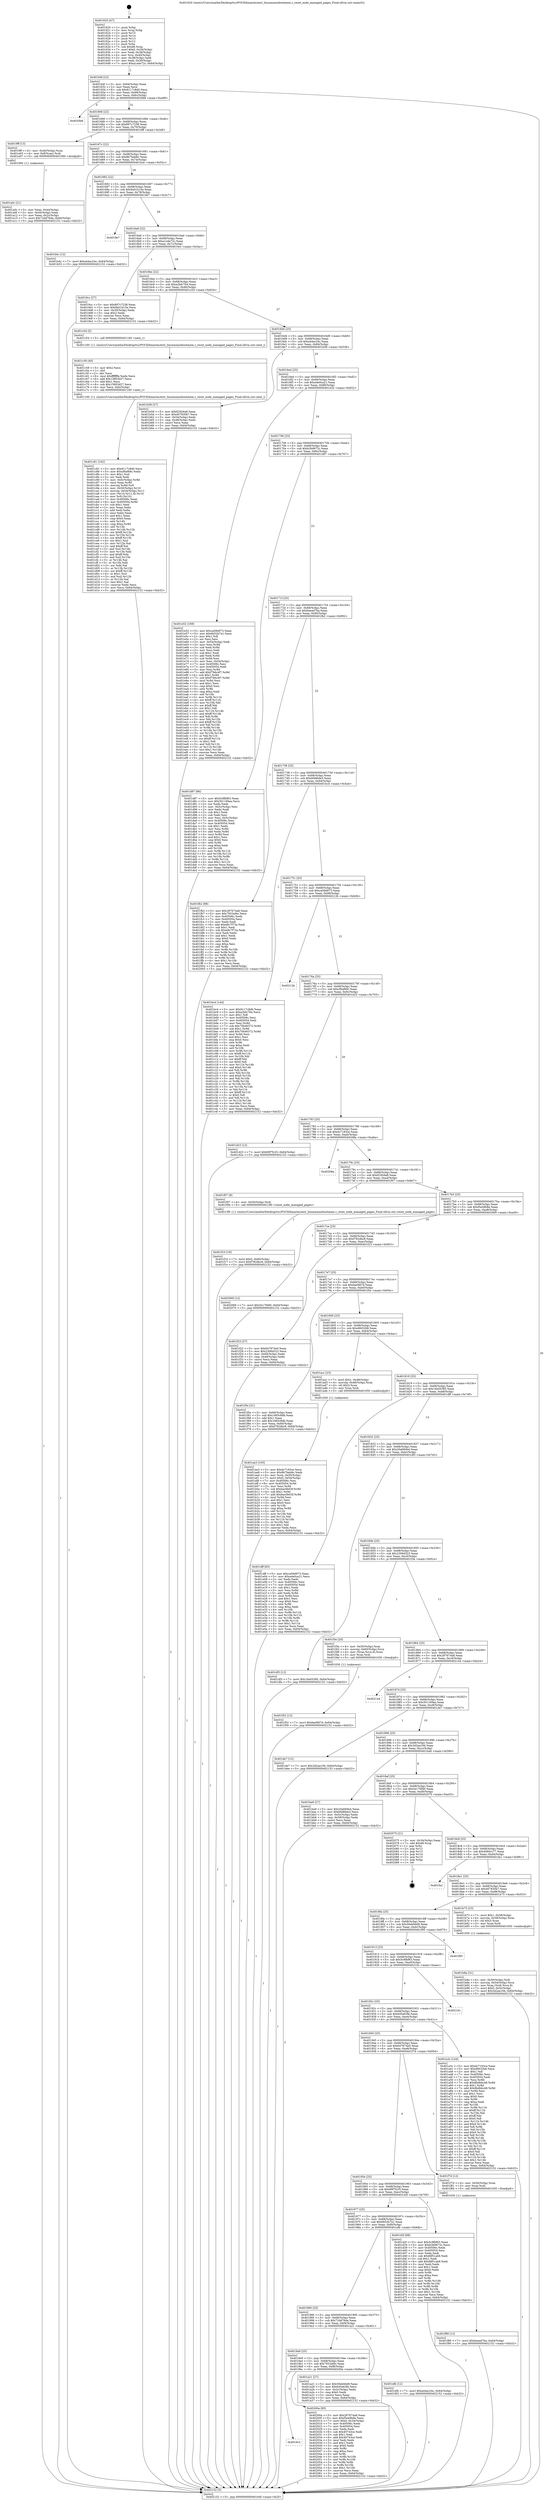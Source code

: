 digraph "0x401620" {
  label = "0x401620 (/mnt/c/Users/mathe/Desktop/tcc/POCII/binaries/extr_linuxmmnobootmem.c_reset_node_managed_pages_Final-ollvm.out::main(0))"
  labelloc = "t"
  node[shape=record]

  Entry [label="",width=0.3,height=0.3,shape=circle,fillcolor=black,style=filled]
  "0x40164f" [label="{
     0x40164f [23]\l
     | [instrs]\l
     &nbsp;&nbsp;0x40164f \<+3\>: mov -0x64(%rbp),%eax\l
     &nbsp;&nbsp;0x401652 \<+2\>: mov %eax,%ecx\l
     &nbsp;&nbsp;0x401654 \<+6\>: sub $0x8117c8d0,%ecx\l
     &nbsp;&nbsp;0x40165a \<+3\>: mov %eax,-0x68(%rbp)\l
     &nbsp;&nbsp;0x40165d \<+3\>: mov %ecx,-0x6c(%rbp)\l
     &nbsp;&nbsp;0x401660 \<+6\>: je 00000000004020b8 \<main+0xa98\>\l
  }"]
  "0x4020b8" [label="{
     0x4020b8\l
  }", style=dashed]
  "0x401666" [label="{
     0x401666 [22]\l
     | [instrs]\l
     &nbsp;&nbsp;0x401666 \<+5\>: jmp 000000000040166b \<main+0x4b\>\l
     &nbsp;&nbsp;0x40166b \<+3\>: mov -0x68(%rbp),%eax\l
     &nbsp;&nbsp;0x40166e \<+5\>: sub $0x897c7238,%eax\l
     &nbsp;&nbsp;0x401673 \<+3\>: mov %eax,-0x70(%rbp)\l
     &nbsp;&nbsp;0x401676 \<+6\>: je 00000000004019ff \<main+0x3df\>\l
  }"]
  Exit [label="",width=0.3,height=0.3,shape=circle,fillcolor=black,style=filled,peripheries=2]
  "0x4019ff" [label="{
     0x4019ff [13]\l
     | [instrs]\l
     &nbsp;&nbsp;0x4019ff \<+4\>: mov -0x40(%rbp),%rax\l
     &nbsp;&nbsp;0x401a03 \<+4\>: mov 0x8(%rax),%rdi\l
     &nbsp;&nbsp;0x401a07 \<+5\>: call 0000000000401060 \<atoi@plt\>\l
     | [calls]\l
     &nbsp;&nbsp;0x401060 \{1\} (unknown)\l
  }"]
  "0x40167c" [label="{
     0x40167c [22]\l
     | [instrs]\l
     &nbsp;&nbsp;0x40167c \<+5\>: jmp 0000000000401681 \<main+0x61\>\l
     &nbsp;&nbsp;0x401681 \<+3\>: mov -0x68(%rbp),%eax\l
     &nbsp;&nbsp;0x401684 \<+5\>: sub $0x8b7beb8c,%eax\l
     &nbsp;&nbsp;0x401689 \<+3\>: mov %eax,-0x74(%rbp)\l
     &nbsp;&nbsp;0x40168c \<+6\>: je 0000000000401b4c \<main+0x52c\>\l
  }"]
  "0x4019c2" [label="{
     0x4019c2\l
  }", style=dashed]
  "0x401b4c" [label="{
     0x401b4c [12]\l
     | [instrs]\l
     &nbsp;&nbsp;0x401b4c \<+7\>: movl $0xa44ac24c,-0x64(%rbp)\l
     &nbsp;&nbsp;0x401b53 \<+5\>: jmp 0000000000402152 \<main+0xb32\>\l
  }"]
  "0x401692" [label="{
     0x401692 [22]\l
     | [instrs]\l
     &nbsp;&nbsp;0x401692 \<+5\>: jmp 0000000000401697 \<main+0x77\>\l
     &nbsp;&nbsp;0x401697 \<+3\>: mov -0x68(%rbp),%eax\l
     &nbsp;&nbsp;0x40169a \<+5\>: sub $0x9a01b15e,%eax\l
     &nbsp;&nbsp;0x40169f \<+3\>: mov %eax,-0x78(%rbp)\l
     &nbsp;&nbsp;0x4016a2 \<+6\>: je 00000000004019e7 \<main+0x3c7\>\l
  }"]
  "0x40200a" [label="{
     0x40200a [95]\l
     | [instrs]\l
     &nbsp;&nbsp;0x40200a \<+5\>: mov $0x287674a8,%eax\l
     &nbsp;&nbsp;0x40200f \<+5\>: mov $0xf5e49b8e,%ecx\l
     &nbsp;&nbsp;0x402014 \<+7\>: movl $0x0,-0x34(%rbp)\l
     &nbsp;&nbsp;0x40201b \<+7\>: mov 0x40506c,%edx\l
     &nbsp;&nbsp;0x402022 \<+7\>: mov 0x405054,%esi\l
     &nbsp;&nbsp;0x402029 \<+2\>: mov %edx,%edi\l
     &nbsp;&nbsp;0x40202b \<+6\>: sub $0x40743ce,%edi\l
     &nbsp;&nbsp;0x402031 \<+3\>: sub $0x1,%edi\l
     &nbsp;&nbsp;0x402034 \<+6\>: add $0x40743ce,%edi\l
     &nbsp;&nbsp;0x40203a \<+3\>: imul %edi,%edx\l
     &nbsp;&nbsp;0x40203d \<+3\>: and $0x1,%edx\l
     &nbsp;&nbsp;0x402040 \<+3\>: cmp $0x0,%edx\l
     &nbsp;&nbsp;0x402043 \<+4\>: sete %r8b\l
     &nbsp;&nbsp;0x402047 \<+3\>: cmp $0xa,%esi\l
     &nbsp;&nbsp;0x40204a \<+4\>: setl %r9b\l
     &nbsp;&nbsp;0x40204e \<+3\>: mov %r8b,%r10b\l
     &nbsp;&nbsp;0x402051 \<+3\>: and %r9b,%r10b\l
     &nbsp;&nbsp;0x402054 \<+3\>: xor %r9b,%r8b\l
     &nbsp;&nbsp;0x402057 \<+3\>: or %r8b,%r10b\l
     &nbsp;&nbsp;0x40205a \<+4\>: test $0x1,%r10b\l
     &nbsp;&nbsp;0x40205e \<+3\>: cmovne %ecx,%eax\l
     &nbsp;&nbsp;0x402061 \<+3\>: mov %eax,-0x64(%rbp)\l
     &nbsp;&nbsp;0x402064 \<+5\>: jmp 0000000000402152 \<main+0xb32\>\l
  }"]
  "0x4019e7" [label="{
     0x4019e7\l
  }", style=dashed]
  "0x4016a8" [label="{
     0x4016a8 [22]\l
     | [instrs]\l
     &nbsp;&nbsp;0x4016a8 \<+5\>: jmp 00000000004016ad \<main+0x8d\>\l
     &nbsp;&nbsp;0x4016ad \<+3\>: mov -0x68(%rbp),%eax\l
     &nbsp;&nbsp;0x4016b0 \<+5\>: sub $0xa1a4e72c,%eax\l
     &nbsp;&nbsp;0x4016b5 \<+3\>: mov %eax,-0x7c(%rbp)\l
     &nbsp;&nbsp;0x4016b8 \<+6\>: je 00000000004019cc \<main+0x3ac\>\l
  }"]
  "0x401f89" [label="{
     0x401f89 [12]\l
     | [instrs]\l
     &nbsp;&nbsp;0x401f89 \<+7\>: movl $0xbeead7ba,-0x64(%rbp)\l
     &nbsp;&nbsp;0x401f90 \<+5\>: jmp 0000000000402152 \<main+0xb32\>\l
  }"]
  "0x4019cc" [label="{
     0x4019cc [27]\l
     | [instrs]\l
     &nbsp;&nbsp;0x4019cc \<+5\>: mov $0x897c7238,%eax\l
     &nbsp;&nbsp;0x4019d1 \<+5\>: mov $0x9a01b15e,%ecx\l
     &nbsp;&nbsp;0x4019d6 \<+3\>: mov -0x30(%rbp),%edx\l
     &nbsp;&nbsp;0x4019d9 \<+3\>: cmp $0x2,%edx\l
     &nbsp;&nbsp;0x4019dc \<+3\>: cmovne %ecx,%eax\l
     &nbsp;&nbsp;0x4019df \<+3\>: mov %eax,-0x64(%rbp)\l
     &nbsp;&nbsp;0x4019e2 \<+5\>: jmp 0000000000402152 \<main+0xb32\>\l
  }"]
  "0x4016be" [label="{
     0x4016be [22]\l
     | [instrs]\l
     &nbsp;&nbsp;0x4016be \<+5\>: jmp 00000000004016c3 \<main+0xa3\>\l
     &nbsp;&nbsp;0x4016c3 \<+3\>: mov -0x68(%rbp),%eax\l
     &nbsp;&nbsp;0x4016c6 \<+5\>: sub $0xa2bfc764,%eax\l
     &nbsp;&nbsp;0x4016cb \<+3\>: mov %eax,-0x80(%rbp)\l
     &nbsp;&nbsp;0x4016ce \<+6\>: je 0000000000401c54 \<main+0x634\>\l
  }"]
  "0x402152" [label="{
     0x402152 [5]\l
     | [instrs]\l
     &nbsp;&nbsp;0x402152 \<+5\>: jmp 000000000040164f \<main+0x2f\>\l
  }"]
  "0x401620" [label="{
     0x401620 [47]\l
     | [instrs]\l
     &nbsp;&nbsp;0x401620 \<+1\>: push %rbp\l
     &nbsp;&nbsp;0x401621 \<+3\>: mov %rsp,%rbp\l
     &nbsp;&nbsp;0x401624 \<+2\>: push %r15\l
     &nbsp;&nbsp;0x401626 \<+2\>: push %r14\l
     &nbsp;&nbsp;0x401628 \<+2\>: push %r13\l
     &nbsp;&nbsp;0x40162a \<+2\>: push %r12\l
     &nbsp;&nbsp;0x40162c \<+1\>: push %rbx\l
     &nbsp;&nbsp;0x40162d \<+7\>: sub $0xd8,%rsp\l
     &nbsp;&nbsp;0x401634 \<+7\>: movl $0x0,-0x34(%rbp)\l
     &nbsp;&nbsp;0x40163b \<+3\>: mov %edi,-0x38(%rbp)\l
     &nbsp;&nbsp;0x40163e \<+4\>: mov %rsi,-0x40(%rbp)\l
     &nbsp;&nbsp;0x401642 \<+3\>: mov -0x38(%rbp),%edi\l
     &nbsp;&nbsp;0x401645 \<+3\>: mov %edi,-0x30(%rbp)\l
     &nbsp;&nbsp;0x401648 \<+7\>: movl $0xa1a4e72c,-0x64(%rbp)\l
  }"]
  "0x401a0c" [label="{
     0x401a0c [21]\l
     | [instrs]\l
     &nbsp;&nbsp;0x401a0c \<+3\>: mov %eax,-0x44(%rbp)\l
     &nbsp;&nbsp;0x401a0f \<+3\>: mov -0x44(%rbp),%eax\l
     &nbsp;&nbsp;0x401a12 \<+3\>: mov %eax,-0x2c(%rbp)\l
     &nbsp;&nbsp;0x401a15 \<+7\>: movl $0x72dd76de,-0x64(%rbp)\l
     &nbsp;&nbsp;0x401a1c \<+5\>: jmp 0000000000402152 \<main+0xb32\>\l
  }"]
  "0x401f52" [label="{
     0x401f52 [12]\l
     | [instrs]\l
     &nbsp;&nbsp;0x401f52 \<+7\>: movl $0xfae0fd7d,-0x64(%rbp)\l
     &nbsp;&nbsp;0x401f59 \<+5\>: jmp 0000000000402152 \<main+0xb32\>\l
  }"]
  "0x401c54" [label="{
     0x401c54 [5]\l
     | [instrs]\l
     &nbsp;&nbsp;0x401c54 \<+5\>: call 0000000000401160 \<next_i\>\l
     | [calls]\l
     &nbsp;&nbsp;0x401160 \{1\} (/mnt/c/Users/mathe/Desktop/tcc/POCII/binaries/extr_linuxmmnobootmem.c_reset_node_managed_pages_Final-ollvm.out::next_i)\l
  }"]
  "0x4016d4" [label="{
     0x4016d4 [25]\l
     | [instrs]\l
     &nbsp;&nbsp;0x4016d4 \<+5\>: jmp 00000000004016d9 \<main+0xb9\>\l
     &nbsp;&nbsp;0x4016d9 \<+3\>: mov -0x68(%rbp),%eax\l
     &nbsp;&nbsp;0x4016dc \<+5\>: sub $0xa44ac24c,%eax\l
     &nbsp;&nbsp;0x4016e1 \<+6\>: mov %eax,-0x84(%rbp)\l
     &nbsp;&nbsp;0x4016e7 \<+6\>: je 0000000000401b58 \<main+0x538\>\l
  }"]
  "0x401f10" [label="{
     0x401f10 [19]\l
     | [instrs]\l
     &nbsp;&nbsp;0x401f10 \<+7\>: movl $0x0,-0x60(%rbp)\l
     &nbsp;&nbsp;0x401f17 \<+7\>: movl $0xf782dbc8,-0x64(%rbp)\l
     &nbsp;&nbsp;0x401f1e \<+5\>: jmp 0000000000402152 \<main+0xb32\>\l
  }"]
  "0x401b58" [label="{
     0x401b58 [27]\l
     | [instrs]\l
     &nbsp;&nbsp;0x401b58 \<+5\>: mov $0xf23fc6a8,%eax\l
     &nbsp;&nbsp;0x401b5d \<+5\>: mov $0x407830b7,%ecx\l
     &nbsp;&nbsp;0x401b62 \<+3\>: mov -0x54(%rbp),%edx\l
     &nbsp;&nbsp;0x401b65 \<+3\>: cmp -0x48(%rbp),%edx\l
     &nbsp;&nbsp;0x401b68 \<+3\>: cmovl %ecx,%eax\l
     &nbsp;&nbsp;0x401b6b \<+3\>: mov %eax,-0x64(%rbp)\l
     &nbsp;&nbsp;0x401b6e \<+5\>: jmp 0000000000402152 \<main+0xb32\>\l
  }"]
  "0x4016ed" [label="{
     0x4016ed [25]\l
     | [instrs]\l
     &nbsp;&nbsp;0x4016ed \<+5\>: jmp 00000000004016f2 \<main+0xd2\>\l
     &nbsp;&nbsp;0x4016f2 \<+3\>: mov -0x68(%rbp),%eax\l
     &nbsp;&nbsp;0x4016f5 \<+5\>: sub $0xa4e0ca21,%eax\l
     &nbsp;&nbsp;0x4016fa \<+6\>: mov %eax,-0x88(%rbp)\l
     &nbsp;&nbsp;0x401700 \<+6\>: je 0000000000401e52 \<main+0x832\>\l
  }"]
  "0x401c81" [label="{
     0x401c81 [162]\l
     | [instrs]\l
     &nbsp;&nbsp;0x401c81 \<+5\>: mov $0x8117c8d0,%ecx\l
     &nbsp;&nbsp;0x401c86 \<+5\>: mov $0xcf0af69c,%edx\l
     &nbsp;&nbsp;0x401c8b \<+3\>: mov $0x1,%sil\l
     &nbsp;&nbsp;0x401c8e \<+2\>: xor %edi,%edi\l
     &nbsp;&nbsp;0x401c90 \<+7\>: mov -0xfc(%rbp),%r8d\l
     &nbsp;&nbsp;0x401c97 \<+4\>: imul %eax,%r8d\l
     &nbsp;&nbsp;0x401c9b \<+3\>: movslq %r8d,%r9\l
     &nbsp;&nbsp;0x401c9e \<+4\>: mov -0x50(%rbp),%r10\l
     &nbsp;&nbsp;0x401ca2 \<+4\>: movslq -0x54(%rbp),%r11\l
     &nbsp;&nbsp;0x401ca6 \<+4\>: mov (%r10,%r11,8),%r10\l
     &nbsp;&nbsp;0x401caa \<+3\>: mov %r9,(%r10)\l
     &nbsp;&nbsp;0x401cad \<+7\>: mov 0x40506c,%eax\l
     &nbsp;&nbsp;0x401cb4 \<+8\>: mov 0x405054,%r8d\l
     &nbsp;&nbsp;0x401cbc \<+3\>: sub $0x1,%edi\l
     &nbsp;&nbsp;0x401cbf \<+2\>: mov %eax,%ebx\l
     &nbsp;&nbsp;0x401cc1 \<+2\>: add %edi,%ebx\l
     &nbsp;&nbsp;0x401cc3 \<+3\>: imul %ebx,%eax\l
     &nbsp;&nbsp;0x401cc6 \<+3\>: and $0x1,%eax\l
     &nbsp;&nbsp;0x401cc9 \<+3\>: cmp $0x0,%eax\l
     &nbsp;&nbsp;0x401ccc \<+4\>: sete %r14b\l
     &nbsp;&nbsp;0x401cd0 \<+4\>: cmp $0xa,%r8d\l
     &nbsp;&nbsp;0x401cd4 \<+4\>: setl %r15b\l
     &nbsp;&nbsp;0x401cd8 \<+3\>: mov %r14b,%r12b\l
     &nbsp;&nbsp;0x401cdb \<+4\>: xor $0xff,%r12b\l
     &nbsp;&nbsp;0x401cdf \<+3\>: mov %r15b,%r13b\l
     &nbsp;&nbsp;0x401ce2 \<+4\>: xor $0xff,%r13b\l
     &nbsp;&nbsp;0x401ce6 \<+4\>: xor $0x1,%sil\l
     &nbsp;&nbsp;0x401cea \<+3\>: mov %r12b,%al\l
     &nbsp;&nbsp;0x401ced \<+2\>: and $0xff,%al\l
     &nbsp;&nbsp;0x401cef \<+3\>: and %sil,%r14b\l
     &nbsp;&nbsp;0x401cf2 \<+3\>: mov %r13b,%dil\l
     &nbsp;&nbsp;0x401cf5 \<+4\>: and $0xff,%dil\l
     &nbsp;&nbsp;0x401cf9 \<+3\>: and %sil,%r15b\l
     &nbsp;&nbsp;0x401cfc \<+3\>: or %r14b,%al\l
     &nbsp;&nbsp;0x401cff \<+3\>: or %r15b,%dil\l
     &nbsp;&nbsp;0x401d02 \<+3\>: xor %dil,%al\l
     &nbsp;&nbsp;0x401d05 \<+3\>: or %r13b,%r12b\l
     &nbsp;&nbsp;0x401d08 \<+4\>: xor $0xff,%r12b\l
     &nbsp;&nbsp;0x401d0c \<+4\>: or $0x1,%sil\l
     &nbsp;&nbsp;0x401d10 \<+3\>: and %sil,%r12b\l
     &nbsp;&nbsp;0x401d13 \<+3\>: or %r12b,%al\l
     &nbsp;&nbsp;0x401d16 \<+2\>: test $0x1,%al\l
     &nbsp;&nbsp;0x401d18 \<+3\>: cmovne %edx,%ecx\l
     &nbsp;&nbsp;0x401d1b \<+3\>: mov %ecx,-0x64(%rbp)\l
     &nbsp;&nbsp;0x401d1e \<+5\>: jmp 0000000000402152 \<main+0xb32\>\l
  }"]
  "0x401e52" [label="{
     0x401e52 [169]\l
     | [instrs]\l
     &nbsp;&nbsp;0x401e52 \<+5\>: mov $0xca58d973,%eax\l
     &nbsp;&nbsp;0x401e57 \<+5\>: mov $0x6b52b7a1,%ecx\l
     &nbsp;&nbsp;0x401e5c \<+2\>: mov $0x1,%dl\l
     &nbsp;&nbsp;0x401e5e \<+2\>: xor %esi,%esi\l
     &nbsp;&nbsp;0x401e60 \<+3\>: mov -0x54(%rbp),%edi\l
     &nbsp;&nbsp;0x401e63 \<+3\>: mov %esi,%r8d\l
     &nbsp;&nbsp;0x401e66 \<+3\>: sub %edi,%r8d\l
     &nbsp;&nbsp;0x401e69 \<+2\>: mov %esi,%edi\l
     &nbsp;&nbsp;0x401e6b \<+3\>: sub $0x1,%edi\l
     &nbsp;&nbsp;0x401e6e \<+3\>: add %edi,%r8d\l
     &nbsp;&nbsp;0x401e71 \<+3\>: sub %r8d,%esi\l
     &nbsp;&nbsp;0x401e74 \<+3\>: mov %esi,-0x54(%rbp)\l
     &nbsp;&nbsp;0x401e77 \<+7\>: mov 0x40506c,%esi\l
     &nbsp;&nbsp;0x401e7e \<+7\>: mov 0x405054,%edi\l
     &nbsp;&nbsp;0x401e85 \<+3\>: mov %esi,%r8d\l
     &nbsp;&nbsp;0x401e88 \<+7\>: add $0xf79dc4f7,%r8d\l
     &nbsp;&nbsp;0x401e8f \<+4\>: sub $0x1,%r8d\l
     &nbsp;&nbsp;0x401e93 \<+7\>: sub $0xf79dc4f7,%r8d\l
     &nbsp;&nbsp;0x401e9a \<+4\>: imul %r8d,%esi\l
     &nbsp;&nbsp;0x401e9e \<+3\>: and $0x1,%esi\l
     &nbsp;&nbsp;0x401ea1 \<+3\>: cmp $0x0,%esi\l
     &nbsp;&nbsp;0x401ea4 \<+4\>: sete %r9b\l
     &nbsp;&nbsp;0x401ea8 \<+3\>: cmp $0xa,%edi\l
     &nbsp;&nbsp;0x401eab \<+4\>: setl %r10b\l
     &nbsp;&nbsp;0x401eaf \<+3\>: mov %r9b,%r11b\l
     &nbsp;&nbsp;0x401eb2 \<+4\>: xor $0xff,%r11b\l
     &nbsp;&nbsp;0x401eb6 \<+3\>: mov %r10b,%bl\l
     &nbsp;&nbsp;0x401eb9 \<+3\>: xor $0xff,%bl\l
     &nbsp;&nbsp;0x401ebc \<+3\>: xor $0x1,%dl\l
     &nbsp;&nbsp;0x401ebf \<+3\>: mov %r11b,%r14b\l
     &nbsp;&nbsp;0x401ec2 \<+4\>: and $0xff,%r14b\l
     &nbsp;&nbsp;0x401ec6 \<+3\>: and %dl,%r9b\l
     &nbsp;&nbsp;0x401ec9 \<+3\>: mov %bl,%r15b\l
     &nbsp;&nbsp;0x401ecc \<+4\>: and $0xff,%r15b\l
     &nbsp;&nbsp;0x401ed0 \<+3\>: and %dl,%r10b\l
     &nbsp;&nbsp;0x401ed3 \<+3\>: or %r9b,%r14b\l
     &nbsp;&nbsp;0x401ed6 \<+3\>: or %r10b,%r15b\l
     &nbsp;&nbsp;0x401ed9 \<+3\>: xor %r15b,%r14b\l
     &nbsp;&nbsp;0x401edc \<+3\>: or %bl,%r11b\l
     &nbsp;&nbsp;0x401edf \<+4\>: xor $0xff,%r11b\l
     &nbsp;&nbsp;0x401ee3 \<+3\>: or $0x1,%dl\l
     &nbsp;&nbsp;0x401ee6 \<+3\>: and %dl,%r11b\l
     &nbsp;&nbsp;0x401ee9 \<+3\>: or %r11b,%r14b\l
     &nbsp;&nbsp;0x401eec \<+4\>: test $0x1,%r14b\l
     &nbsp;&nbsp;0x401ef0 \<+3\>: cmovne %ecx,%eax\l
     &nbsp;&nbsp;0x401ef3 \<+3\>: mov %eax,-0x64(%rbp)\l
     &nbsp;&nbsp;0x401ef6 \<+5\>: jmp 0000000000402152 \<main+0xb32\>\l
  }"]
  "0x401706" [label="{
     0x401706 [25]\l
     | [instrs]\l
     &nbsp;&nbsp;0x401706 \<+5\>: jmp 000000000040170b \<main+0xeb\>\l
     &nbsp;&nbsp;0x40170b \<+3\>: mov -0x68(%rbp),%eax\l
     &nbsp;&nbsp;0x40170e \<+5\>: sub $0xb3b9672c,%eax\l
     &nbsp;&nbsp;0x401713 \<+6\>: mov %eax,-0x8c(%rbp)\l
     &nbsp;&nbsp;0x401719 \<+6\>: je 0000000000401d87 \<main+0x767\>\l
  }"]
  "0x401c59" [label="{
     0x401c59 [40]\l
     | [instrs]\l
     &nbsp;&nbsp;0x401c59 \<+5\>: mov $0x2,%ecx\l
     &nbsp;&nbsp;0x401c5e \<+1\>: cltd\l
     &nbsp;&nbsp;0x401c5f \<+2\>: idiv %ecx\l
     &nbsp;&nbsp;0x401c61 \<+6\>: imul $0xfffffffe,%edx,%ecx\l
     &nbsp;&nbsp;0x401c67 \<+6\>: add $0x15803d27,%ecx\l
     &nbsp;&nbsp;0x401c6d \<+3\>: add $0x1,%ecx\l
     &nbsp;&nbsp;0x401c70 \<+6\>: sub $0x15803d27,%ecx\l
     &nbsp;&nbsp;0x401c76 \<+6\>: mov %ecx,-0xfc(%rbp)\l
     &nbsp;&nbsp;0x401c7c \<+5\>: call 0000000000401160 \<next_i\>\l
     | [calls]\l
     &nbsp;&nbsp;0x401160 \{1\} (/mnt/c/Users/mathe/Desktop/tcc/POCII/binaries/extr_linuxmmnobootmem.c_reset_node_managed_pages_Final-ollvm.out::next_i)\l
  }"]
  "0x401d87" [label="{
     0x401d87 [96]\l
     | [instrs]\l
     &nbsp;&nbsp;0x401d87 \<+5\>: mov $0x5c9fbf63,%eax\l
     &nbsp;&nbsp;0x401d8c \<+5\>: mov $0x301169aa,%ecx\l
     &nbsp;&nbsp;0x401d91 \<+2\>: xor %edx,%edx\l
     &nbsp;&nbsp;0x401d93 \<+3\>: mov -0x5c(%rbp),%esi\l
     &nbsp;&nbsp;0x401d96 \<+2\>: mov %edx,%edi\l
     &nbsp;&nbsp;0x401d98 \<+3\>: sub $0x1,%edi\l
     &nbsp;&nbsp;0x401d9b \<+2\>: sub %edi,%esi\l
     &nbsp;&nbsp;0x401d9d \<+3\>: mov %esi,-0x5c(%rbp)\l
     &nbsp;&nbsp;0x401da0 \<+7\>: mov 0x40506c,%esi\l
     &nbsp;&nbsp;0x401da7 \<+7\>: mov 0x405054,%edi\l
     &nbsp;&nbsp;0x401dae \<+3\>: sub $0x1,%edx\l
     &nbsp;&nbsp;0x401db1 \<+3\>: mov %esi,%r8d\l
     &nbsp;&nbsp;0x401db4 \<+3\>: add %edx,%r8d\l
     &nbsp;&nbsp;0x401db7 \<+4\>: imul %r8d,%esi\l
     &nbsp;&nbsp;0x401dbb \<+3\>: and $0x1,%esi\l
     &nbsp;&nbsp;0x401dbe \<+3\>: cmp $0x0,%esi\l
     &nbsp;&nbsp;0x401dc1 \<+4\>: sete %r9b\l
     &nbsp;&nbsp;0x401dc5 \<+3\>: cmp $0xa,%edi\l
     &nbsp;&nbsp;0x401dc8 \<+4\>: setl %r10b\l
     &nbsp;&nbsp;0x401dcc \<+3\>: mov %r9b,%r11b\l
     &nbsp;&nbsp;0x401dcf \<+3\>: and %r10b,%r11b\l
     &nbsp;&nbsp;0x401dd2 \<+3\>: xor %r10b,%r9b\l
     &nbsp;&nbsp;0x401dd5 \<+3\>: or %r9b,%r11b\l
     &nbsp;&nbsp;0x401dd8 \<+4\>: test $0x1,%r11b\l
     &nbsp;&nbsp;0x401ddc \<+3\>: cmovne %ecx,%eax\l
     &nbsp;&nbsp;0x401ddf \<+3\>: mov %eax,-0x64(%rbp)\l
     &nbsp;&nbsp;0x401de2 \<+5\>: jmp 0000000000402152 \<main+0xb32\>\l
  }"]
  "0x40171f" [label="{
     0x40171f [25]\l
     | [instrs]\l
     &nbsp;&nbsp;0x40171f \<+5\>: jmp 0000000000401724 \<main+0x104\>\l
     &nbsp;&nbsp;0x401724 \<+3\>: mov -0x68(%rbp),%eax\l
     &nbsp;&nbsp;0x401727 \<+5\>: sub $0xbeead7ba,%eax\l
     &nbsp;&nbsp;0x40172c \<+6\>: mov %eax,-0x90(%rbp)\l
     &nbsp;&nbsp;0x401732 \<+6\>: je 0000000000401fb2 \<main+0x992\>\l
  }"]
  "0x401b8a" [label="{
     0x401b8a [31]\l
     | [instrs]\l
     &nbsp;&nbsp;0x401b8a \<+4\>: mov -0x50(%rbp),%rdi\l
     &nbsp;&nbsp;0x401b8e \<+4\>: movslq -0x54(%rbp),%rcx\l
     &nbsp;&nbsp;0x401b92 \<+4\>: mov %rax,(%rdi,%rcx,8)\l
     &nbsp;&nbsp;0x401b96 \<+7\>: movl $0x0,-0x5c(%rbp)\l
     &nbsp;&nbsp;0x401b9d \<+7\>: movl $0x3d2aa194,-0x64(%rbp)\l
     &nbsp;&nbsp;0x401ba4 \<+5\>: jmp 0000000000402152 \<main+0xb32\>\l
  }"]
  "0x401fb2" [label="{
     0x401fb2 [88]\l
     | [instrs]\l
     &nbsp;&nbsp;0x401fb2 \<+5\>: mov $0x287674a8,%eax\l
     &nbsp;&nbsp;0x401fb7 \<+5\>: mov $0x7933af4c,%ecx\l
     &nbsp;&nbsp;0x401fbc \<+7\>: mov 0x40506c,%edx\l
     &nbsp;&nbsp;0x401fc3 \<+7\>: mov 0x405054,%esi\l
     &nbsp;&nbsp;0x401fca \<+2\>: mov %edx,%edi\l
     &nbsp;&nbsp;0x401fcc \<+6\>: add $0xe8c7f73a,%edi\l
     &nbsp;&nbsp;0x401fd2 \<+3\>: sub $0x1,%edi\l
     &nbsp;&nbsp;0x401fd5 \<+6\>: sub $0xe8c7f73a,%edi\l
     &nbsp;&nbsp;0x401fdb \<+3\>: imul %edi,%edx\l
     &nbsp;&nbsp;0x401fde \<+3\>: and $0x1,%edx\l
     &nbsp;&nbsp;0x401fe1 \<+3\>: cmp $0x0,%edx\l
     &nbsp;&nbsp;0x401fe4 \<+4\>: sete %r8b\l
     &nbsp;&nbsp;0x401fe8 \<+3\>: cmp $0xa,%esi\l
     &nbsp;&nbsp;0x401feb \<+4\>: setl %r9b\l
     &nbsp;&nbsp;0x401fef \<+3\>: mov %r8b,%r10b\l
     &nbsp;&nbsp;0x401ff2 \<+3\>: and %r9b,%r10b\l
     &nbsp;&nbsp;0x401ff5 \<+3\>: xor %r9b,%r8b\l
     &nbsp;&nbsp;0x401ff8 \<+3\>: or %r8b,%r10b\l
     &nbsp;&nbsp;0x401ffb \<+4\>: test $0x1,%r10b\l
     &nbsp;&nbsp;0x401fff \<+3\>: cmovne %ecx,%eax\l
     &nbsp;&nbsp;0x402002 \<+3\>: mov %eax,-0x64(%rbp)\l
     &nbsp;&nbsp;0x402005 \<+5\>: jmp 0000000000402152 \<main+0xb32\>\l
  }"]
  "0x401738" [label="{
     0x401738 [25]\l
     | [instrs]\l
     &nbsp;&nbsp;0x401738 \<+5\>: jmp 000000000040173d \<main+0x11d\>\l
     &nbsp;&nbsp;0x40173d \<+3\>: mov -0x68(%rbp),%eax\l
     &nbsp;&nbsp;0x401740 \<+5\>: sub $0xbf486de3,%eax\l
     &nbsp;&nbsp;0x401745 \<+6\>: mov %eax,-0x94(%rbp)\l
     &nbsp;&nbsp;0x40174b \<+6\>: je 0000000000401bc4 \<main+0x5a4\>\l
  }"]
  "0x401ae3" [label="{
     0x401ae3 [105]\l
     | [instrs]\l
     &nbsp;&nbsp;0x401ae3 \<+5\>: mov $0xdc7183ce,%ecx\l
     &nbsp;&nbsp;0x401ae8 \<+5\>: mov $0x8b7beb8c,%edx\l
     &nbsp;&nbsp;0x401aed \<+4\>: mov %rax,-0x50(%rbp)\l
     &nbsp;&nbsp;0x401af1 \<+7\>: movl $0x0,-0x54(%rbp)\l
     &nbsp;&nbsp;0x401af8 \<+7\>: mov 0x40506c,%esi\l
     &nbsp;&nbsp;0x401aff \<+8\>: mov 0x405054,%r8d\l
     &nbsp;&nbsp;0x401b07 \<+3\>: mov %esi,%r9d\l
     &nbsp;&nbsp;0x401b0a \<+7\>: sub $0xbac0b03f,%r9d\l
     &nbsp;&nbsp;0x401b11 \<+4\>: sub $0x1,%r9d\l
     &nbsp;&nbsp;0x401b15 \<+7\>: add $0xbac0b03f,%r9d\l
     &nbsp;&nbsp;0x401b1c \<+4\>: imul %r9d,%esi\l
     &nbsp;&nbsp;0x401b20 \<+3\>: and $0x1,%esi\l
     &nbsp;&nbsp;0x401b23 \<+3\>: cmp $0x0,%esi\l
     &nbsp;&nbsp;0x401b26 \<+4\>: sete %r10b\l
     &nbsp;&nbsp;0x401b2a \<+4\>: cmp $0xa,%r8d\l
     &nbsp;&nbsp;0x401b2e \<+4\>: setl %r11b\l
     &nbsp;&nbsp;0x401b32 \<+3\>: mov %r10b,%bl\l
     &nbsp;&nbsp;0x401b35 \<+3\>: and %r11b,%bl\l
     &nbsp;&nbsp;0x401b38 \<+3\>: xor %r11b,%r10b\l
     &nbsp;&nbsp;0x401b3b \<+3\>: or %r10b,%bl\l
     &nbsp;&nbsp;0x401b3e \<+3\>: test $0x1,%bl\l
     &nbsp;&nbsp;0x401b41 \<+3\>: cmovne %edx,%ecx\l
     &nbsp;&nbsp;0x401b44 \<+3\>: mov %ecx,-0x64(%rbp)\l
     &nbsp;&nbsp;0x401b47 \<+5\>: jmp 0000000000402152 \<main+0xb32\>\l
  }"]
  "0x401bc4" [label="{
     0x401bc4 [144]\l
     | [instrs]\l
     &nbsp;&nbsp;0x401bc4 \<+5\>: mov $0x8117c8d0,%eax\l
     &nbsp;&nbsp;0x401bc9 \<+5\>: mov $0xa2bfc764,%ecx\l
     &nbsp;&nbsp;0x401bce \<+2\>: mov $0x1,%dl\l
     &nbsp;&nbsp;0x401bd0 \<+7\>: mov 0x40506c,%esi\l
     &nbsp;&nbsp;0x401bd7 \<+7\>: mov 0x405054,%edi\l
     &nbsp;&nbsp;0x401bde \<+3\>: mov %esi,%r8d\l
     &nbsp;&nbsp;0x401be1 \<+7\>: sub $0x70b46372,%r8d\l
     &nbsp;&nbsp;0x401be8 \<+4\>: sub $0x1,%r8d\l
     &nbsp;&nbsp;0x401bec \<+7\>: add $0x70b46372,%r8d\l
     &nbsp;&nbsp;0x401bf3 \<+4\>: imul %r8d,%esi\l
     &nbsp;&nbsp;0x401bf7 \<+3\>: and $0x1,%esi\l
     &nbsp;&nbsp;0x401bfa \<+3\>: cmp $0x0,%esi\l
     &nbsp;&nbsp;0x401bfd \<+4\>: sete %r9b\l
     &nbsp;&nbsp;0x401c01 \<+3\>: cmp $0xa,%edi\l
     &nbsp;&nbsp;0x401c04 \<+4\>: setl %r10b\l
     &nbsp;&nbsp;0x401c08 \<+3\>: mov %r9b,%r11b\l
     &nbsp;&nbsp;0x401c0b \<+4\>: xor $0xff,%r11b\l
     &nbsp;&nbsp;0x401c0f \<+3\>: mov %r10b,%bl\l
     &nbsp;&nbsp;0x401c12 \<+3\>: xor $0xff,%bl\l
     &nbsp;&nbsp;0x401c15 \<+3\>: xor $0x0,%dl\l
     &nbsp;&nbsp;0x401c18 \<+3\>: mov %r11b,%r14b\l
     &nbsp;&nbsp;0x401c1b \<+4\>: and $0x0,%r14b\l
     &nbsp;&nbsp;0x401c1f \<+3\>: and %dl,%r9b\l
     &nbsp;&nbsp;0x401c22 \<+3\>: mov %bl,%r15b\l
     &nbsp;&nbsp;0x401c25 \<+4\>: and $0x0,%r15b\l
     &nbsp;&nbsp;0x401c29 \<+3\>: and %dl,%r10b\l
     &nbsp;&nbsp;0x401c2c \<+3\>: or %r9b,%r14b\l
     &nbsp;&nbsp;0x401c2f \<+3\>: or %r10b,%r15b\l
     &nbsp;&nbsp;0x401c32 \<+3\>: xor %r15b,%r14b\l
     &nbsp;&nbsp;0x401c35 \<+3\>: or %bl,%r11b\l
     &nbsp;&nbsp;0x401c38 \<+4\>: xor $0xff,%r11b\l
     &nbsp;&nbsp;0x401c3c \<+3\>: or $0x0,%dl\l
     &nbsp;&nbsp;0x401c3f \<+3\>: and %dl,%r11b\l
     &nbsp;&nbsp;0x401c42 \<+3\>: or %r11b,%r14b\l
     &nbsp;&nbsp;0x401c45 \<+4\>: test $0x1,%r14b\l
     &nbsp;&nbsp;0x401c49 \<+3\>: cmovne %ecx,%eax\l
     &nbsp;&nbsp;0x401c4c \<+3\>: mov %eax,-0x64(%rbp)\l
     &nbsp;&nbsp;0x401c4f \<+5\>: jmp 0000000000402152 \<main+0xb32\>\l
  }"]
  "0x401751" [label="{
     0x401751 [25]\l
     | [instrs]\l
     &nbsp;&nbsp;0x401751 \<+5\>: jmp 0000000000401756 \<main+0x136\>\l
     &nbsp;&nbsp;0x401756 \<+3\>: mov -0x68(%rbp),%eax\l
     &nbsp;&nbsp;0x401759 \<+5\>: sub $0xca58d973,%eax\l
     &nbsp;&nbsp;0x40175e \<+6\>: mov %eax,-0x98(%rbp)\l
     &nbsp;&nbsp;0x401764 \<+6\>: je 000000000040212b \<main+0xb0b\>\l
  }"]
  "0x4019a9" [label="{
     0x4019a9 [25]\l
     | [instrs]\l
     &nbsp;&nbsp;0x4019a9 \<+5\>: jmp 00000000004019ae \<main+0x38e\>\l
     &nbsp;&nbsp;0x4019ae \<+3\>: mov -0x68(%rbp),%eax\l
     &nbsp;&nbsp;0x4019b1 \<+5\>: sub $0x7933af4c,%eax\l
     &nbsp;&nbsp;0x4019b6 \<+6\>: mov %eax,-0xf8(%rbp)\l
     &nbsp;&nbsp;0x4019bc \<+6\>: je 000000000040200a \<main+0x9ea\>\l
  }"]
  "0x40212b" [label="{
     0x40212b\l
  }", style=dashed]
  "0x40176a" [label="{
     0x40176a [25]\l
     | [instrs]\l
     &nbsp;&nbsp;0x40176a \<+5\>: jmp 000000000040176f \<main+0x14f\>\l
     &nbsp;&nbsp;0x40176f \<+3\>: mov -0x68(%rbp),%eax\l
     &nbsp;&nbsp;0x401772 \<+5\>: sub $0xcf0af69c,%eax\l
     &nbsp;&nbsp;0x401777 \<+6\>: mov %eax,-0x9c(%rbp)\l
     &nbsp;&nbsp;0x40177d \<+6\>: je 0000000000401d23 \<main+0x703\>\l
  }"]
  "0x401a21" [label="{
     0x401a21 [27]\l
     | [instrs]\l
     &nbsp;&nbsp;0x401a21 \<+5\>: mov $0x50eb9dd9,%eax\l
     &nbsp;&nbsp;0x401a26 \<+5\>: mov $0x645e63fe,%ecx\l
     &nbsp;&nbsp;0x401a2b \<+3\>: mov -0x2c(%rbp),%edx\l
     &nbsp;&nbsp;0x401a2e \<+3\>: cmp $0x0,%edx\l
     &nbsp;&nbsp;0x401a31 \<+3\>: cmove %ecx,%eax\l
     &nbsp;&nbsp;0x401a34 \<+3\>: mov %eax,-0x64(%rbp)\l
     &nbsp;&nbsp;0x401a37 \<+5\>: jmp 0000000000402152 \<main+0xb32\>\l
  }"]
  "0x401d23" [label="{
     0x401d23 [12]\l
     | [instrs]\l
     &nbsp;&nbsp;0x401d23 \<+7\>: movl $0x69f7fc25,-0x64(%rbp)\l
     &nbsp;&nbsp;0x401d2a \<+5\>: jmp 0000000000402152 \<main+0xb32\>\l
  }"]
  "0x401783" [label="{
     0x401783 [25]\l
     | [instrs]\l
     &nbsp;&nbsp;0x401783 \<+5\>: jmp 0000000000401788 \<main+0x168\>\l
     &nbsp;&nbsp;0x401788 \<+3\>: mov -0x68(%rbp),%eax\l
     &nbsp;&nbsp;0x40178b \<+5\>: sub $0xdc7183ce,%eax\l
     &nbsp;&nbsp;0x401790 \<+6\>: mov %eax,-0xa0(%rbp)\l
     &nbsp;&nbsp;0x401796 \<+6\>: je 000000000040208a \<main+0xa6a\>\l
  }"]
  "0x401990" [label="{
     0x401990 [25]\l
     | [instrs]\l
     &nbsp;&nbsp;0x401990 \<+5\>: jmp 0000000000401995 \<main+0x375\>\l
     &nbsp;&nbsp;0x401995 \<+3\>: mov -0x68(%rbp),%eax\l
     &nbsp;&nbsp;0x401998 \<+5\>: sub $0x72dd76de,%eax\l
     &nbsp;&nbsp;0x40199d \<+6\>: mov %eax,-0xf4(%rbp)\l
     &nbsp;&nbsp;0x4019a3 \<+6\>: je 0000000000401a21 \<main+0x401\>\l
  }"]
  "0x40208a" [label="{
     0x40208a\l
  }", style=dashed]
  "0x40179c" [label="{
     0x40179c [25]\l
     | [instrs]\l
     &nbsp;&nbsp;0x40179c \<+5\>: jmp 00000000004017a1 \<main+0x181\>\l
     &nbsp;&nbsp;0x4017a1 \<+3\>: mov -0x68(%rbp),%eax\l
     &nbsp;&nbsp;0x4017a4 \<+5\>: sub $0xf23fc6a8,%eax\l
     &nbsp;&nbsp;0x4017a9 \<+6\>: mov %eax,-0xa4(%rbp)\l
     &nbsp;&nbsp;0x4017af \<+6\>: je 0000000000401f07 \<main+0x8e7\>\l
  }"]
  "0x401efb" [label="{
     0x401efb [12]\l
     | [instrs]\l
     &nbsp;&nbsp;0x401efb \<+7\>: movl $0xa44ac24c,-0x64(%rbp)\l
     &nbsp;&nbsp;0x401f02 \<+5\>: jmp 0000000000402152 \<main+0xb32\>\l
  }"]
  "0x401f07" [label="{
     0x401f07 [9]\l
     | [instrs]\l
     &nbsp;&nbsp;0x401f07 \<+4\>: mov -0x50(%rbp),%rdi\l
     &nbsp;&nbsp;0x401f0b \<+5\>: call 00000000004013f0 \<reset_node_managed_pages\>\l
     | [calls]\l
     &nbsp;&nbsp;0x4013f0 \{1\} (/mnt/c/Users/mathe/Desktop/tcc/POCII/binaries/extr_linuxmmnobootmem.c_reset_node_managed_pages_Final-ollvm.out::reset_node_managed_pages)\l
  }"]
  "0x4017b5" [label="{
     0x4017b5 [25]\l
     | [instrs]\l
     &nbsp;&nbsp;0x4017b5 \<+5\>: jmp 00000000004017ba \<main+0x19a\>\l
     &nbsp;&nbsp;0x4017ba \<+3\>: mov -0x68(%rbp),%eax\l
     &nbsp;&nbsp;0x4017bd \<+5\>: sub $0xf5e49b8e,%eax\l
     &nbsp;&nbsp;0x4017c2 \<+6\>: mov %eax,-0xa8(%rbp)\l
     &nbsp;&nbsp;0x4017c8 \<+6\>: je 0000000000402069 \<main+0xa49\>\l
  }"]
  "0x401977" [label="{
     0x401977 [25]\l
     | [instrs]\l
     &nbsp;&nbsp;0x401977 \<+5\>: jmp 000000000040197c \<main+0x35c\>\l
     &nbsp;&nbsp;0x40197c \<+3\>: mov -0x68(%rbp),%eax\l
     &nbsp;&nbsp;0x40197f \<+5\>: sub $0x6b52b7a1,%eax\l
     &nbsp;&nbsp;0x401984 \<+6\>: mov %eax,-0xf0(%rbp)\l
     &nbsp;&nbsp;0x40198a \<+6\>: je 0000000000401efb \<main+0x8db\>\l
  }"]
  "0x402069" [label="{
     0x402069 [12]\l
     | [instrs]\l
     &nbsp;&nbsp;0x402069 \<+7\>: movl $0x3e176fd0,-0x64(%rbp)\l
     &nbsp;&nbsp;0x402070 \<+5\>: jmp 0000000000402152 \<main+0xb32\>\l
  }"]
  "0x4017ce" [label="{
     0x4017ce [25]\l
     | [instrs]\l
     &nbsp;&nbsp;0x4017ce \<+5\>: jmp 00000000004017d3 \<main+0x1b3\>\l
     &nbsp;&nbsp;0x4017d3 \<+3\>: mov -0x68(%rbp),%eax\l
     &nbsp;&nbsp;0x4017d6 \<+5\>: sub $0xf782dbc8,%eax\l
     &nbsp;&nbsp;0x4017db \<+6\>: mov %eax,-0xac(%rbp)\l
     &nbsp;&nbsp;0x4017e1 \<+6\>: je 0000000000401f23 \<main+0x903\>\l
  }"]
  "0x401d2f" [label="{
     0x401d2f [88]\l
     | [instrs]\l
     &nbsp;&nbsp;0x401d2f \<+5\>: mov $0x5c9fbf63,%eax\l
     &nbsp;&nbsp;0x401d34 \<+5\>: mov $0xb3b9672c,%ecx\l
     &nbsp;&nbsp;0x401d39 \<+7\>: mov 0x40506c,%edx\l
     &nbsp;&nbsp;0x401d40 \<+7\>: mov 0x405054,%esi\l
     &nbsp;&nbsp;0x401d47 \<+2\>: mov %edx,%edi\l
     &nbsp;&nbsp;0x401d49 \<+6\>: sub $0xfdf51ab8,%edi\l
     &nbsp;&nbsp;0x401d4f \<+3\>: sub $0x1,%edi\l
     &nbsp;&nbsp;0x401d52 \<+6\>: add $0xfdf51ab8,%edi\l
     &nbsp;&nbsp;0x401d58 \<+3\>: imul %edi,%edx\l
     &nbsp;&nbsp;0x401d5b \<+3\>: and $0x1,%edx\l
     &nbsp;&nbsp;0x401d5e \<+3\>: cmp $0x0,%edx\l
     &nbsp;&nbsp;0x401d61 \<+4\>: sete %r8b\l
     &nbsp;&nbsp;0x401d65 \<+3\>: cmp $0xa,%esi\l
     &nbsp;&nbsp;0x401d68 \<+4\>: setl %r9b\l
     &nbsp;&nbsp;0x401d6c \<+3\>: mov %r8b,%r10b\l
     &nbsp;&nbsp;0x401d6f \<+3\>: and %r9b,%r10b\l
     &nbsp;&nbsp;0x401d72 \<+3\>: xor %r9b,%r8b\l
     &nbsp;&nbsp;0x401d75 \<+3\>: or %r8b,%r10b\l
     &nbsp;&nbsp;0x401d78 \<+4\>: test $0x1,%r10b\l
     &nbsp;&nbsp;0x401d7c \<+3\>: cmovne %ecx,%eax\l
     &nbsp;&nbsp;0x401d7f \<+3\>: mov %eax,-0x64(%rbp)\l
     &nbsp;&nbsp;0x401d82 \<+5\>: jmp 0000000000402152 \<main+0xb32\>\l
  }"]
  "0x401f23" [label="{
     0x401f23 [27]\l
     | [instrs]\l
     &nbsp;&nbsp;0x401f23 \<+5\>: mov $0x647874e0,%eax\l
     &nbsp;&nbsp;0x401f28 \<+5\>: mov $0x2306d323,%ecx\l
     &nbsp;&nbsp;0x401f2d \<+3\>: mov -0x60(%rbp),%edx\l
     &nbsp;&nbsp;0x401f30 \<+3\>: cmp -0x48(%rbp),%edx\l
     &nbsp;&nbsp;0x401f33 \<+3\>: cmovl %ecx,%eax\l
     &nbsp;&nbsp;0x401f36 \<+3\>: mov %eax,-0x64(%rbp)\l
     &nbsp;&nbsp;0x401f39 \<+5\>: jmp 0000000000402152 \<main+0xb32\>\l
  }"]
  "0x4017e7" [label="{
     0x4017e7 [25]\l
     | [instrs]\l
     &nbsp;&nbsp;0x4017e7 \<+5\>: jmp 00000000004017ec \<main+0x1cc\>\l
     &nbsp;&nbsp;0x4017ec \<+3\>: mov -0x68(%rbp),%eax\l
     &nbsp;&nbsp;0x4017ef \<+5\>: sub $0xfae0fd7d,%eax\l
     &nbsp;&nbsp;0x4017f4 \<+6\>: mov %eax,-0xb0(%rbp)\l
     &nbsp;&nbsp;0x4017fa \<+6\>: je 0000000000401f5e \<main+0x93e\>\l
  }"]
  "0x40195e" [label="{
     0x40195e [25]\l
     | [instrs]\l
     &nbsp;&nbsp;0x40195e \<+5\>: jmp 0000000000401963 \<main+0x343\>\l
     &nbsp;&nbsp;0x401963 \<+3\>: mov -0x68(%rbp),%eax\l
     &nbsp;&nbsp;0x401966 \<+5\>: sub $0x69f7fc25,%eax\l
     &nbsp;&nbsp;0x40196b \<+6\>: mov %eax,-0xec(%rbp)\l
     &nbsp;&nbsp;0x401971 \<+6\>: je 0000000000401d2f \<main+0x70f\>\l
  }"]
  "0x401f5e" [label="{
     0x401f5e [31]\l
     | [instrs]\l
     &nbsp;&nbsp;0x401f5e \<+3\>: mov -0x60(%rbp),%eax\l
     &nbsp;&nbsp;0x401f61 \<+5\>: sub $0x1665c8db,%eax\l
     &nbsp;&nbsp;0x401f66 \<+3\>: add $0x1,%eax\l
     &nbsp;&nbsp;0x401f69 \<+5\>: add $0x1665c8db,%eax\l
     &nbsp;&nbsp;0x401f6e \<+3\>: mov %eax,-0x60(%rbp)\l
     &nbsp;&nbsp;0x401f71 \<+7\>: movl $0xf782dbc8,-0x64(%rbp)\l
     &nbsp;&nbsp;0x401f78 \<+5\>: jmp 0000000000402152 \<main+0xb32\>\l
  }"]
  "0x401800" [label="{
     0x401800 [25]\l
     | [instrs]\l
     &nbsp;&nbsp;0x401800 \<+5\>: jmp 0000000000401805 \<main+0x1e5\>\l
     &nbsp;&nbsp;0x401805 \<+3\>: mov -0x68(%rbp),%eax\l
     &nbsp;&nbsp;0x401808 \<+5\>: sub $0xd6632b8,%eax\l
     &nbsp;&nbsp;0x40180d \<+6\>: mov %eax,-0xb4(%rbp)\l
     &nbsp;&nbsp;0x401813 \<+6\>: je 0000000000401acc \<main+0x4ac\>\l
  }"]
  "0x401f7d" [label="{
     0x401f7d [12]\l
     | [instrs]\l
     &nbsp;&nbsp;0x401f7d \<+4\>: mov -0x50(%rbp),%rax\l
     &nbsp;&nbsp;0x401f81 \<+3\>: mov %rax,%rdi\l
     &nbsp;&nbsp;0x401f84 \<+5\>: call 0000000000401030 \<free@plt\>\l
     | [calls]\l
     &nbsp;&nbsp;0x401030 \{1\} (unknown)\l
  }"]
  "0x401acc" [label="{
     0x401acc [23]\l
     | [instrs]\l
     &nbsp;&nbsp;0x401acc \<+7\>: movl $0x1,-0x48(%rbp)\l
     &nbsp;&nbsp;0x401ad3 \<+4\>: movslq -0x48(%rbp),%rax\l
     &nbsp;&nbsp;0x401ad7 \<+4\>: shl $0x3,%rax\l
     &nbsp;&nbsp;0x401adb \<+3\>: mov %rax,%rdi\l
     &nbsp;&nbsp;0x401ade \<+5\>: call 0000000000401050 \<malloc@plt\>\l
     | [calls]\l
     &nbsp;&nbsp;0x401050 \{1\} (unknown)\l
  }"]
  "0x401819" [label="{
     0x401819 [25]\l
     | [instrs]\l
     &nbsp;&nbsp;0x401819 \<+5\>: jmp 000000000040181e \<main+0x1fe\>\l
     &nbsp;&nbsp;0x40181e \<+3\>: mov -0x68(%rbp),%eax\l
     &nbsp;&nbsp;0x401821 \<+5\>: sub $0x16e05385,%eax\l
     &nbsp;&nbsp;0x401826 \<+6\>: mov %eax,-0xb8(%rbp)\l
     &nbsp;&nbsp;0x40182c \<+6\>: je 0000000000401dff \<main+0x7df\>\l
  }"]
  "0x401945" [label="{
     0x401945 [25]\l
     | [instrs]\l
     &nbsp;&nbsp;0x401945 \<+5\>: jmp 000000000040194a \<main+0x32a\>\l
     &nbsp;&nbsp;0x40194a \<+3\>: mov -0x68(%rbp),%eax\l
     &nbsp;&nbsp;0x40194d \<+5\>: sub $0x647874e0,%eax\l
     &nbsp;&nbsp;0x401952 \<+6\>: mov %eax,-0xe8(%rbp)\l
     &nbsp;&nbsp;0x401958 \<+6\>: je 0000000000401f7d \<main+0x95d\>\l
  }"]
  "0x401dff" [label="{
     0x401dff [83]\l
     | [instrs]\l
     &nbsp;&nbsp;0x401dff \<+5\>: mov $0xca58d973,%eax\l
     &nbsp;&nbsp;0x401e04 \<+5\>: mov $0xa4e0ca21,%ecx\l
     &nbsp;&nbsp;0x401e09 \<+2\>: xor %edx,%edx\l
     &nbsp;&nbsp;0x401e0b \<+7\>: mov 0x40506c,%esi\l
     &nbsp;&nbsp;0x401e12 \<+7\>: mov 0x405054,%edi\l
     &nbsp;&nbsp;0x401e19 \<+3\>: sub $0x1,%edx\l
     &nbsp;&nbsp;0x401e1c \<+3\>: mov %esi,%r8d\l
     &nbsp;&nbsp;0x401e1f \<+3\>: add %edx,%r8d\l
     &nbsp;&nbsp;0x401e22 \<+4\>: imul %r8d,%esi\l
     &nbsp;&nbsp;0x401e26 \<+3\>: and $0x1,%esi\l
     &nbsp;&nbsp;0x401e29 \<+3\>: cmp $0x0,%esi\l
     &nbsp;&nbsp;0x401e2c \<+4\>: sete %r9b\l
     &nbsp;&nbsp;0x401e30 \<+3\>: cmp $0xa,%edi\l
     &nbsp;&nbsp;0x401e33 \<+4\>: setl %r10b\l
     &nbsp;&nbsp;0x401e37 \<+3\>: mov %r9b,%r11b\l
     &nbsp;&nbsp;0x401e3a \<+3\>: and %r10b,%r11b\l
     &nbsp;&nbsp;0x401e3d \<+3\>: xor %r10b,%r9b\l
     &nbsp;&nbsp;0x401e40 \<+3\>: or %r9b,%r11b\l
     &nbsp;&nbsp;0x401e43 \<+4\>: test $0x1,%r11b\l
     &nbsp;&nbsp;0x401e47 \<+3\>: cmovne %ecx,%eax\l
     &nbsp;&nbsp;0x401e4a \<+3\>: mov %eax,-0x64(%rbp)\l
     &nbsp;&nbsp;0x401e4d \<+5\>: jmp 0000000000402152 \<main+0xb32\>\l
  }"]
  "0x401832" [label="{
     0x401832 [25]\l
     | [instrs]\l
     &nbsp;&nbsp;0x401832 \<+5\>: jmp 0000000000401837 \<main+0x217\>\l
     &nbsp;&nbsp;0x401837 \<+3\>: mov -0x68(%rbp),%eax\l
     &nbsp;&nbsp;0x40183a \<+5\>: sub $0x20a684b4,%eax\l
     &nbsp;&nbsp;0x40183f \<+6\>: mov %eax,-0xbc(%rbp)\l
     &nbsp;&nbsp;0x401845 \<+6\>: je 0000000000401df3 \<main+0x7d3\>\l
  }"]
  "0x401a3c" [label="{
     0x401a3c [144]\l
     | [instrs]\l
     &nbsp;&nbsp;0x401a3c \<+5\>: mov $0xdc7183ce,%eax\l
     &nbsp;&nbsp;0x401a41 \<+5\>: mov $0xd6632b8,%ecx\l
     &nbsp;&nbsp;0x401a46 \<+2\>: mov $0x1,%dl\l
     &nbsp;&nbsp;0x401a48 \<+7\>: mov 0x40506c,%esi\l
     &nbsp;&nbsp;0x401a4f \<+7\>: mov 0x405054,%edi\l
     &nbsp;&nbsp;0x401a56 \<+3\>: mov %esi,%r8d\l
     &nbsp;&nbsp;0x401a59 \<+7\>: sub $0x8bdbbc48,%r8d\l
     &nbsp;&nbsp;0x401a60 \<+4\>: sub $0x1,%r8d\l
     &nbsp;&nbsp;0x401a64 \<+7\>: add $0x8bdbbc48,%r8d\l
     &nbsp;&nbsp;0x401a6b \<+4\>: imul %r8d,%esi\l
     &nbsp;&nbsp;0x401a6f \<+3\>: and $0x1,%esi\l
     &nbsp;&nbsp;0x401a72 \<+3\>: cmp $0x0,%esi\l
     &nbsp;&nbsp;0x401a75 \<+4\>: sete %r9b\l
     &nbsp;&nbsp;0x401a79 \<+3\>: cmp $0xa,%edi\l
     &nbsp;&nbsp;0x401a7c \<+4\>: setl %r10b\l
     &nbsp;&nbsp;0x401a80 \<+3\>: mov %r9b,%r11b\l
     &nbsp;&nbsp;0x401a83 \<+4\>: xor $0xff,%r11b\l
     &nbsp;&nbsp;0x401a87 \<+3\>: mov %r10b,%bl\l
     &nbsp;&nbsp;0x401a8a \<+3\>: xor $0xff,%bl\l
     &nbsp;&nbsp;0x401a8d \<+3\>: xor $0x0,%dl\l
     &nbsp;&nbsp;0x401a90 \<+3\>: mov %r11b,%r14b\l
     &nbsp;&nbsp;0x401a93 \<+4\>: and $0x0,%r14b\l
     &nbsp;&nbsp;0x401a97 \<+3\>: and %dl,%r9b\l
     &nbsp;&nbsp;0x401a9a \<+3\>: mov %bl,%r15b\l
     &nbsp;&nbsp;0x401a9d \<+4\>: and $0x0,%r15b\l
     &nbsp;&nbsp;0x401aa1 \<+3\>: and %dl,%r10b\l
     &nbsp;&nbsp;0x401aa4 \<+3\>: or %r9b,%r14b\l
     &nbsp;&nbsp;0x401aa7 \<+3\>: or %r10b,%r15b\l
     &nbsp;&nbsp;0x401aaa \<+3\>: xor %r15b,%r14b\l
     &nbsp;&nbsp;0x401aad \<+3\>: or %bl,%r11b\l
     &nbsp;&nbsp;0x401ab0 \<+4\>: xor $0xff,%r11b\l
     &nbsp;&nbsp;0x401ab4 \<+3\>: or $0x0,%dl\l
     &nbsp;&nbsp;0x401ab7 \<+3\>: and %dl,%r11b\l
     &nbsp;&nbsp;0x401aba \<+3\>: or %r11b,%r14b\l
     &nbsp;&nbsp;0x401abd \<+4\>: test $0x1,%r14b\l
     &nbsp;&nbsp;0x401ac1 \<+3\>: cmovne %ecx,%eax\l
     &nbsp;&nbsp;0x401ac4 \<+3\>: mov %eax,-0x64(%rbp)\l
     &nbsp;&nbsp;0x401ac7 \<+5\>: jmp 0000000000402152 \<main+0xb32\>\l
  }"]
  "0x401df3" [label="{
     0x401df3 [12]\l
     | [instrs]\l
     &nbsp;&nbsp;0x401df3 \<+7\>: movl $0x16e05385,-0x64(%rbp)\l
     &nbsp;&nbsp;0x401dfa \<+5\>: jmp 0000000000402152 \<main+0xb32\>\l
  }"]
  "0x40184b" [label="{
     0x40184b [25]\l
     | [instrs]\l
     &nbsp;&nbsp;0x40184b \<+5\>: jmp 0000000000401850 \<main+0x230\>\l
     &nbsp;&nbsp;0x401850 \<+3\>: mov -0x68(%rbp),%eax\l
     &nbsp;&nbsp;0x401853 \<+5\>: sub $0x2306d323,%eax\l
     &nbsp;&nbsp;0x401858 \<+6\>: mov %eax,-0xc0(%rbp)\l
     &nbsp;&nbsp;0x40185e \<+6\>: je 0000000000401f3e \<main+0x91e\>\l
  }"]
  "0x40192c" [label="{
     0x40192c [25]\l
     | [instrs]\l
     &nbsp;&nbsp;0x40192c \<+5\>: jmp 0000000000401931 \<main+0x311\>\l
     &nbsp;&nbsp;0x401931 \<+3\>: mov -0x68(%rbp),%eax\l
     &nbsp;&nbsp;0x401934 \<+5\>: sub $0x645e63fe,%eax\l
     &nbsp;&nbsp;0x401939 \<+6\>: mov %eax,-0xe4(%rbp)\l
     &nbsp;&nbsp;0x40193f \<+6\>: je 0000000000401a3c \<main+0x41c\>\l
  }"]
  "0x401f3e" [label="{
     0x401f3e [20]\l
     | [instrs]\l
     &nbsp;&nbsp;0x401f3e \<+4\>: mov -0x50(%rbp),%rax\l
     &nbsp;&nbsp;0x401f42 \<+4\>: movslq -0x60(%rbp),%rcx\l
     &nbsp;&nbsp;0x401f46 \<+4\>: mov (%rax,%rcx,8),%rax\l
     &nbsp;&nbsp;0x401f4a \<+3\>: mov %rax,%rdi\l
     &nbsp;&nbsp;0x401f4d \<+5\>: call 0000000000401030 \<free@plt\>\l
     | [calls]\l
     &nbsp;&nbsp;0x401030 \{1\} (unknown)\l
  }"]
  "0x401864" [label="{
     0x401864 [25]\l
     | [instrs]\l
     &nbsp;&nbsp;0x401864 \<+5\>: jmp 0000000000401869 \<main+0x249\>\l
     &nbsp;&nbsp;0x401869 \<+3\>: mov -0x68(%rbp),%eax\l
     &nbsp;&nbsp;0x40186c \<+5\>: sub $0x287674a8,%eax\l
     &nbsp;&nbsp;0x401871 \<+6\>: mov %eax,-0xc4(%rbp)\l
     &nbsp;&nbsp;0x401877 \<+6\>: je 0000000000402144 \<main+0xb24\>\l
  }"]
  "0x40210c" [label="{
     0x40210c\l
  }", style=dashed]
  "0x402144" [label="{
     0x402144\l
  }", style=dashed]
  "0x40187d" [label="{
     0x40187d [25]\l
     | [instrs]\l
     &nbsp;&nbsp;0x40187d \<+5\>: jmp 0000000000401882 \<main+0x262\>\l
     &nbsp;&nbsp;0x401882 \<+3\>: mov -0x68(%rbp),%eax\l
     &nbsp;&nbsp;0x401885 \<+5\>: sub $0x301169aa,%eax\l
     &nbsp;&nbsp;0x40188a \<+6\>: mov %eax,-0xc8(%rbp)\l
     &nbsp;&nbsp;0x401890 \<+6\>: je 0000000000401de7 \<main+0x7c7\>\l
  }"]
  "0x401913" [label="{
     0x401913 [25]\l
     | [instrs]\l
     &nbsp;&nbsp;0x401913 \<+5\>: jmp 0000000000401918 \<main+0x2f8\>\l
     &nbsp;&nbsp;0x401918 \<+3\>: mov -0x68(%rbp),%eax\l
     &nbsp;&nbsp;0x40191b \<+5\>: sub $0x5c9fbf63,%eax\l
     &nbsp;&nbsp;0x401920 \<+6\>: mov %eax,-0xe0(%rbp)\l
     &nbsp;&nbsp;0x401926 \<+6\>: je 000000000040210c \<main+0xaec\>\l
  }"]
  "0x401de7" [label="{
     0x401de7 [12]\l
     | [instrs]\l
     &nbsp;&nbsp;0x401de7 \<+7\>: movl $0x3d2aa194,-0x64(%rbp)\l
     &nbsp;&nbsp;0x401dee \<+5\>: jmp 0000000000402152 \<main+0xb32\>\l
  }"]
  "0x401896" [label="{
     0x401896 [25]\l
     | [instrs]\l
     &nbsp;&nbsp;0x401896 \<+5\>: jmp 000000000040189b \<main+0x27b\>\l
     &nbsp;&nbsp;0x40189b \<+3\>: mov -0x68(%rbp),%eax\l
     &nbsp;&nbsp;0x40189e \<+5\>: sub $0x3d2aa194,%eax\l
     &nbsp;&nbsp;0x4018a3 \<+6\>: mov %eax,-0xcc(%rbp)\l
     &nbsp;&nbsp;0x4018a9 \<+6\>: je 0000000000401ba9 \<main+0x589\>\l
  }"]
  "0x401f95" [label="{
     0x401f95\l
  }", style=dashed]
  "0x401ba9" [label="{
     0x401ba9 [27]\l
     | [instrs]\l
     &nbsp;&nbsp;0x401ba9 \<+5\>: mov $0x20a684b4,%eax\l
     &nbsp;&nbsp;0x401bae \<+5\>: mov $0xbf486de3,%ecx\l
     &nbsp;&nbsp;0x401bb3 \<+3\>: mov -0x5c(%rbp),%edx\l
     &nbsp;&nbsp;0x401bb6 \<+3\>: cmp -0x58(%rbp),%edx\l
     &nbsp;&nbsp;0x401bb9 \<+3\>: cmovl %ecx,%eax\l
     &nbsp;&nbsp;0x401bbc \<+3\>: mov %eax,-0x64(%rbp)\l
     &nbsp;&nbsp;0x401bbf \<+5\>: jmp 0000000000402152 \<main+0xb32\>\l
  }"]
  "0x4018af" [label="{
     0x4018af [25]\l
     | [instrs]\l
     &nbsp;&nbsp;0x4018af \<+5\>: jmp 00000000004018b4 \<main+0x294\>\l
     &nbsp;&nbsp;0x4018b4 \<+3\>: mov -0x68(%rbp),%eax\l
     &nbsp;&nbsp;0x4018b7 \<+5\>: sub $0x3e176fd0,%eax\l
     &nbsp;&nbsp;0x4018bc \<+6\>: mov %eax,-0xd0(%rbp)\l
     &nbsp;&nbsp;0x4018c2 \<+6\>: je 0000000000402075 \<main+0xa55\>\l
  }"]
  "0x4018fa" [label="{
     0x4018fa [25]\l
     | [instrs]\l
     &nbsp;&nbsp;0x4018fa \<+5\>: jmp 00000000004018ff \<main+0x2df\>\l
     &nbsp;&nbsp;0x4018ff \<+3\>: mov -0x68(%rbp),%eax\l
     &nbsp;&nbsp;0x401902 \<+5\>: sub $0x50eb9dd9,%eax\l
     &nbsp;&nbsp;0x401907 \<+6\>: mov %eax,-0xdc(%rbp)\l
     &nbsp;&nbsp;0x40190d \<+6\>: je 0000000000401f95 \<main+0x975\>\l
  }"]
  "0x402075" [label="{
     0x402075 [21]\l
     | [instrs]\l
     &nbsp;&nbsp;0x402075 \<+3\>: mov -0x34(%rbp),%eax\l
     &nbsp;&nbsp;0x402078 \<+7\>: add $0xd8,%rsp\l
     &nbsp;&nbsp;0x40207f \<+1\>: pop %rbx\l
     &nbsp;&nbsp;0x402080 \<+2\>: pop %r12\l
     &nbsp;&nbsp;0x402082 \<+2\>: pop %r13\l
     &nbsp;&nbsp;0x402084 \<+2\>: pop %r14\l
     &nbsp;&nbsp;0x402086 \<+2\>: pop %r15\l
     &nbsp;&nbsp;0x402088 \<+1\>: pop %rbp\l
     &nbsp;&nbsp;0x402089 \<+1\>: ret\l
  }"]
  "0x4018c8" [label="{
     0x4018c8 [25]\l
     | [instrs]\l
     &nbsp;&nbsp;0x4018c8 \<+5\>: jmp 00000000004018cd \<main+0x2ad\>\l
     &nbsp;&nbsp;0x4018cd \<+3\>: mov -0x68(%rbp),%eax\l
     &nbsp;&nbsp;0x4018d0 \<+5\>: sub $0x4060cc77,%eax\l
     &nbsp;&nbsp;0x4018d5 \<+6\>: mov %eax,-0xd4(%rbp)\l
     &nbsp;&nbsp;0x4018db \<+6\>: je 0000000000401fa1 \<main+0x981\>\l
  }"]
  "0x401b73" [label="{
     0x401b73 [23]\l
     | [instrs]\l
     &nbsp;&nbsp;0x401b73 \<+7\>: movl $0x1,-0x58(%rbp)\l
     &nbsp;&nbsp;0x401b7a \<+4\>: movslq -0x58(%rbp),%rax\l
     &nbsp;&nbsp;0x401b7e \<+4\>: shl $0x3,%rax\l
     &nbsp;&nbsp;0x401b82 \<+3\>: mov %rax,%rdi\l
     &nbsp;&nbsp;0x401b85 \<+5\>: call 0000000000401050 \<malloc@plt\>\l
     | [calls]\l
     &nbsp;&nbsp;0x401050 \{1\} (unknown)\l
  }"]
  "0x401fa1" [label="{
     0x401fa1\l
  }", style=dashed]
  "0x4018e1" [label="{
     0x4018e1 [25]\l
     | [instrs]\l
     &nbsp;&nbsp;0x4018e1 \<+5\>: jmp 00000000004018e6 \<main+0x2c6\>\l
     &nbsp;&nbsp;0x4018e6 \<+3\>: mov -0x68(%rbp),%eax\l
     &nbsp;&nbsp;0x4018e9 \<+5\>: sub $0x407830b7,%eax\l
     &nbsp;&nbsp;0x4018ee \<+6\>: mov %eax,-0xd8(%rbp)\l
     &nbsp;&nbsp;0x4018f4 \<+6\>: je 0000000000401b73 \<main+0x553\>\l
  }"]
  Entry -> "0x401620" [label=" 1"]
  "0x40164f" -> "0x4020b8" [label=" 0"]
  "0x40164f" -> "0x401666" [label=" 31"]
  "0x402075" -> Exit [label=" 1"]
  "0x401666" -> "0x4019ff" [label=" 1"]
  "0x401666" -> "0x40167c" [label=" 30"]
  "0x402069" -> "0x402152" [label=" 1"]
  "0x40167c" -> "0x401b4c" [label=" 1"]
  "0x40167c" -> "0x401692" [label=" 29"]
  "0x40200a" -> "0x402152" [label=" 1"]
  "0x401692" -> "0x4019e7" [label=" 0"]
  "0x401692" -> "0x4016a8" [label=" 29"]
  "0x4019a9" -> "0x4019c2" [label=" 0"]
  "0x4016a8" -> "0x4019cc" [label=" 1"]
  "0x4016a8" -> "0x4016be" [label=" 28"]
  "0x4019cc" -> "0x402152" [label=" 1"]
  "0x401620" -> "0x40164f" [label=" 1"]
  "0x402152" -> "0x40164f" [label=" 30"]
  "0x4019ff" -> "0x401a0c" [label=" 1"]
  "0x401a0c" -> "0x402152" [label=" 1"]
  "0x4019a9" -> "0x40200a" [label=" 1"]
  "0x4016be" -> "0x401c54" [label=" 1"]
  "0x4016be" -> "0x4016d4" [label=" 27"]
  "0x401fb2" -> "0x402152" [label=" 1"]
  "0x4016d4" -> "0x401b58" [label=" 2"]
  "0x4016d4" -> "0x4016ed" [label=" 25"]
  "0x401f89" -> "0x402152" [label=" 1"]
  "0x4016ed" -> "0x401e52" [label=" 1"]
  "0x4016ed" -> "0x401706" [label=" 24"]
  "0x401f7d" -> "0x401f89" [label=" 1"]
  "0x401706" -> "0x401d87" [label=" 1"]
  "0x401706" -> "0x40171f" [label=" 23"]
  "0x401f5e" -> "0x402152" [label=" 1"]
  "0x40171f" -> "0x401fb2" [label=" 1"]
  "0x40171f" -> "0x401738" [label=" 22"]
  "0x401f52" -> "0x402152" [label=" 1"]
  "0x401738" -> "0x401bc4" [label=" 1"]
  "0x401738" -> "0x401751" [label=" 21"]
  "0x401f3e" -> "0x401f52" [label=" 1"]
  "0x401751" -> "0x40212b" [label=" 0"]
  "0x401751" -> "0x40176a" [label=" 21"]
  "0x401f23" -> "0x402152" [label=" 2"]
  "0x40176a" -> "0x401d23" [label=" 1"]
  "0x40176a" -> "0x401783" [label=" 20"]
  "0x401f10" -> "0x402152" [label=" 1"]
  "0x401783" -> "0x40208a" [label=" 0"]
  "0x401783" -> "0x40179c" [label=" 20"]
  "0x401efb" -> "0x402152" [label=" 1"]
  "0x40179c" -> "0x401f07" [label=" 1"]
  "0x40179c" -> "0x4017b5" [label=" 19"]
  "0x401e52" -> "0x402152" [label=" 1"]
  "0x4017b5" -> "0x402069" [label=" 1"]
  "0x4017b5" -> "0x4017ce" [label=" 18"]
  "0x401df3" -> "0x402152" [label=" 1"]
  "0x4017ce" -> "0x401f23" [label=" 2"]
  "0x4017ce" -> "0x4017e7" [label=" 16"]
  "0x401de7" -> "0x402152" [label=" 1"]
  "0x4017e7" -> "0x401f5e" [label=" 1"]
  "0x4017e7" -> "0x401800" [label=" 15"]
  "0x401d2f" -> "0x402152" [label=" 1"]
  "0x401800" -> "0x401acc" [label=" 1"]
  "0x401800" -> "0x401819" [label=" 14"]
  "0x401d23" -> "0x402152" [label=" 1"]
  "0x401819" -> "0x401dff" [label=" 1"]
  "0x401819" -> "0x401832" [label=" 13"]
  "0x401c59" -> "0x401c81" [label=" 1"]
  "0x401832" -> "0x401df3" [label=" 1"]
  "0x401832" -> "0x40184b" [label=" 12"]
  "0x401c54" -> "0x401c59" [label=" 1"]
  "0x40184b" -> "0x401f3e" [label=" 1"]
  "0x40184b" -> "0x401864" [label=" 11"]
  "0x401ba9" -> "0x402152" [label=" 2"]
  "0x401864" -> "0x402144" [label=" 0"]
  "0x401864" -> "0x40187d" [label=" 11"]
  "0x401b8a" -> "0x402152" [label=" 1"]
  "0x40187d" -> "0x401de7" [label=" 1"]
  "0x40187d" -> "0x401896" [label=" 10"]
  "0x401b58" -> "0x402152" [label=" 2"]
  "0x401896" -> "0x401ba9" [label=" 2"]
  "0x401896" -> "0x4018af" [label=" 8"]
  "0x401b4c" -> "0x402152" [label=" 1"]
  "0x4018af" -> "0x402075" [label=" 1"]
  "0x4018af" -> "0x4018c8" [label=" 7"]
  "0x401acc" -> "0x401ae3" [label=" 1"]
  "0x4018c8" -> "0x401fa1" [label=" 0"]
  "0x4018c8" -> "0x4018e1" [label=" 7"]
  "0x401a3c" -> "0x402152" [label=" 1"]
  "0x4018e1" -> "0x401b73" [label=" 1"]
  "0x4018e1" -> "0x4018fa" [label=" 6"]
  "0x401ae3" -> "0x402152" [label=" 1"]
  "0x4018fa" -> "0x401f95" [label=" 0"]
  "0x4018fa" -> "0x401913" [label=" 6"]
  "0x401b73" -> "0x401b8a" [label=" 1"]
  "0x401913" -> "0x40210c" [label=" 0"]
  "0x401913" -> "0x40192c" [label=" 6"]
  "0x401bc4" -> "0x402152" [label=" 1"]
  "0x40192c" -> "0x401a3c" [label=" 1"]
  "0x40192c" -> "0x401945" [label=" 5"]
  "0x401c81" -> "0x402152" [label=" 1"]
  "0x401945" -> "0x401f7d" [label=" 1"]
  "0x401945" -> "0x40195e" [label=" 4"]
  "0x401d87" -> "0x402152" [label=" 1"]
  "0x40195e" -> "0x401d2f" [label=" 1"]
  "0x40195e" -> "0x401977" [label=" 3"]
  "0x401dff" -> "0x402152" [label=" 1"]
  "0x401977" -> "0x401efb" [label=" 1"]
  "0x401977" -> "0x401990" [label=" 2"]
  "0x401f07" -> "0x401f10" [label=" 1"]
  "0x401990" -> "0x401a21" [label=" 1"]
  "0x401990" -> "0x4019a9" [label=" 1"]
  "0x401a21" -> "0x402152" [label=" 1"]
}
